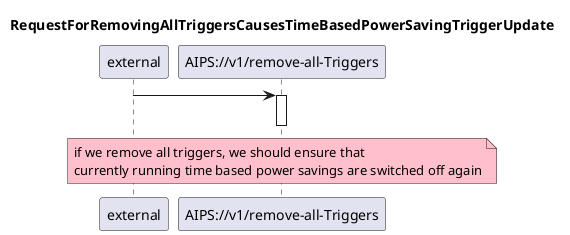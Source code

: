 @startuml 204_removeAllTriggers
skinparam responseMessageBelowArrow true

title
RequestForRemovingAllTriggersCausesTimeBasedPowerSavingTriggerUpdate
end title

participant "external" as requestor
participant "AIPS://v1/remove-all-Triggers" as removeTrigger

requestor -> removeTrigger
activate removeTrigger

deactivate removeTrigger

note over removeTrigger #Pink
  if we remove all triggers, we should ensure that 
  currently running time based power savings are switched off again
end note


@enduml